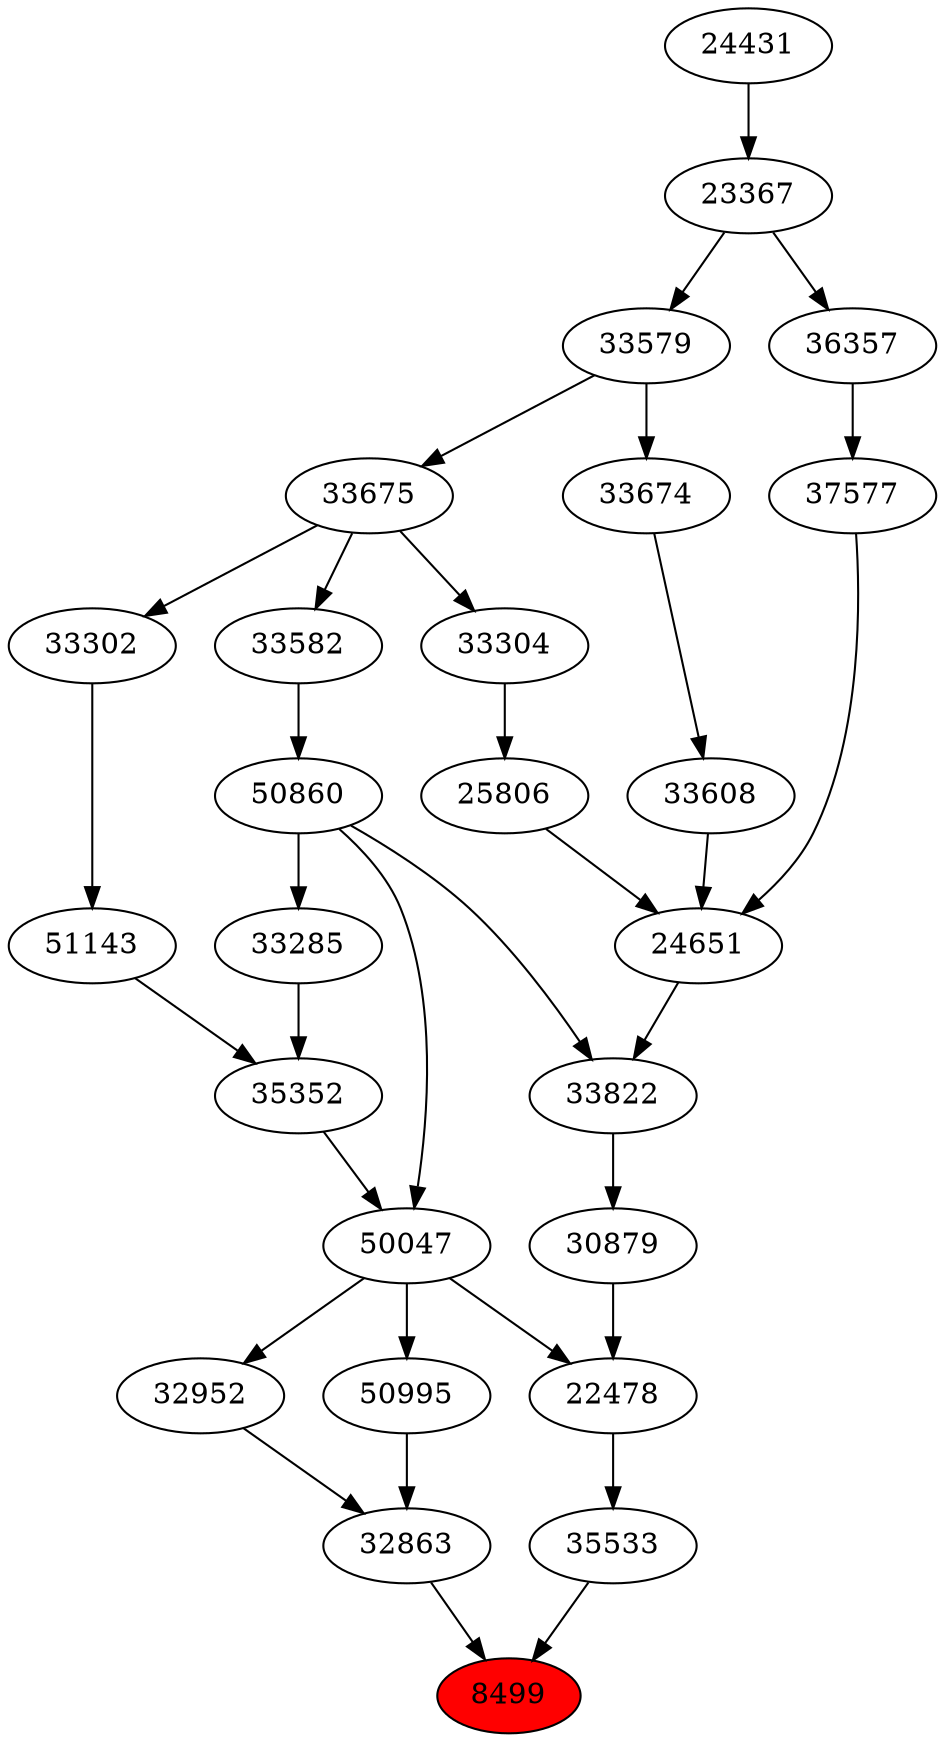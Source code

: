 strict digraph{ 
8499 [label="8499" fillcolor=red style=filled]
32863 -> 8499
35533 -> 8499
32863 [label="32863"]
50995 -> 32863
32952 -> 32863
35533 [label="35533"]
22478 -> 35533
50995 [label="50995"]
50047 -> 50995
32952 [label="32952"]
50047 -> 32952
22478 [label="22478"]
30879 -> 22478
50047 -> 22478
50047 [label="50047"]
35352 -> 50047
50860 -> 50047
30879 [label="30879"]
33822 -> 30879
35352 [label="35352"]
33285 -> 35352
51143 -> 35352
50860 [label="50860"]
33582 -> 50860
33822 [label="33822"]
24651 -> 33822
50860 -> 33822
33285 [label="33285"]
50860 -> 33285
51143 [label="51143"]
33302 -> 51143
33582 [label="33582"]
33675 -> 33582
24651 [label="24651"]
25806 -> 24651
33608 -> 24651
37577 -> 24651
33302 [label="33302"]
33675 -> 33302
33675 [label="33675"]
33579 -> 33675
25806 [label="25806"]
33304 -> 25806
33608 [label="33608"]
33674 -> 33608
37577 [label="37577"]
36357 -> 37577
33579 [label="33579"]
23367 -> 33579
33304 [label="33304"]
33675 -> 33304
33674 [label="33674"]
33579 -> 33674
36357 [label="36357"]
23367 -> 36357
23367 [label="23367"]
24431 -> 23367
24431 [label="24431"]
}